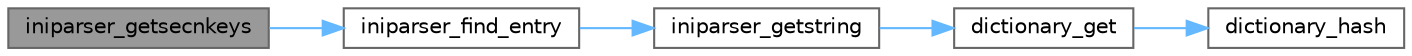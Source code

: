 digraph "iniparser_getsecnkeys"
{
 // LATEX_PDF_SIZE
  bgcolor="transparent";
  edge [fontname=Helvetica,fontsize=10,labelfontname=Helvetica,labelfontsize=10];
  node [fontname=Helvetica,fontsize=10,shape=box,height=0.2,width=0.4];
  rankdir="LR";
  Node1 [label="iniparser_getsecnkeys",height=0.2,width=0.4,color="gray40", fillcolor="grey60", style="filled", fontcolor="black",tooltip="Get the number of keys in a section of a dictionary."];
  Node1 -> Node2 [color="steelblue1",style="solid"];
  Node2 [label="iniparser_find_entry",height=0.2,width=0.4,color="grey40", fillcolor="white", style="filled",URL="$iniparser_8c.html#acd872a1e8c56f23a79ab2f2f7a26a7ac",tooltip="Finds out if a given entry exists in a dictionary"];
  Node2 -> Node3 [color="steelblue1",style="solid"];
  Node3 [label="iniparser_getstring",height=0.2,width=0.4,color="grey40", fillcolor="white", style="filled",URL="$iniparser_8c.html#afe3c33831c0f1e812e1fbcba8cc7a44c",tooltip="Get the string associated to a key"];
  Node3 -> Node4 [color="steelblue1",style="solid"];
  Node4 [label="dictionary_get",height=0.2,width=0.4,color="grey40", fillcolor="white", style="filled",URL="$dictionary_8c.html#a86fa2720a18cb6a348567613e065029b",tooltip="Get a value from a dictionary."];
  Node4 -> Node5 [color="steelblue1",style="solid"];
  Node5 [label="dictionary_hash",height=0.2,width=0.4,color="grey40", fillcolor="white", style="filled",URL="$dictionary_8c.html#a7c1ef0a729e668d1e8d6a7e774feaf2e",tooltip="Compute the hash key for a string."];
}
